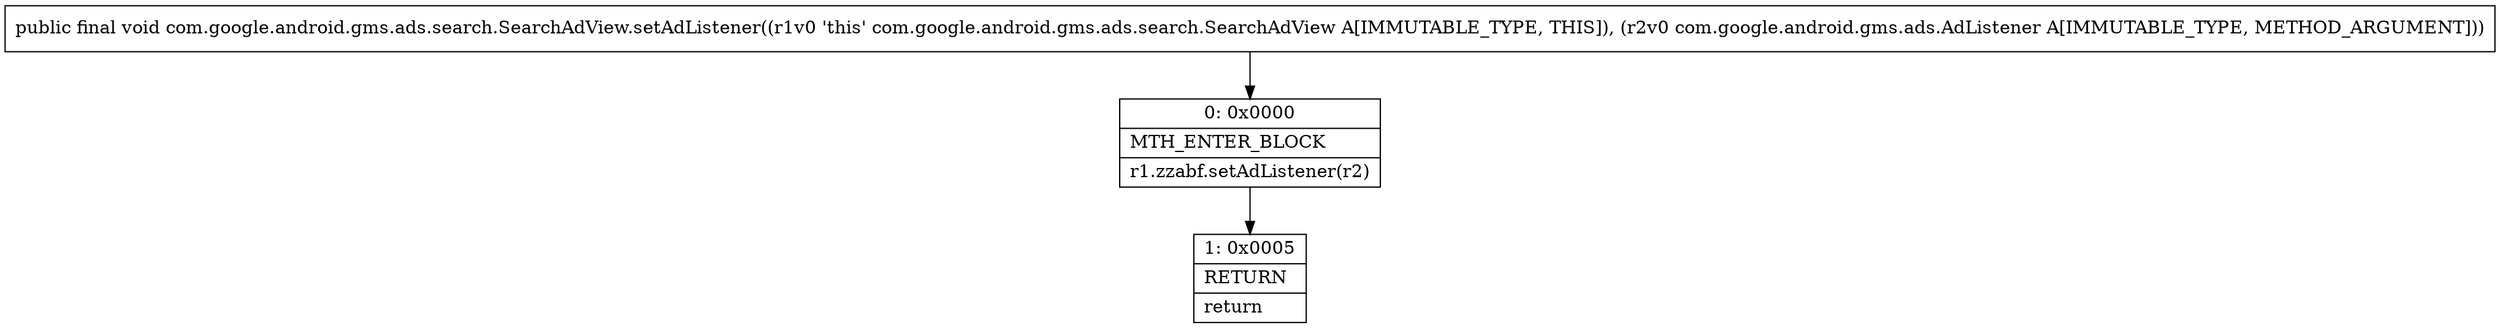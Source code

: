 digraph "CFG forcom.google.android.gms.ads.search.SearchAdView.setAdListener(Lcom\/google\/android\/gms\/ads\/AdListener;)V" {
Node_0 [shape=record,label="{0\:\ 0x0000|MTH_ENTER_BLOCK\l|r1.zzabf.setAdListener(r2)\l}"];
Node_1 [shape=record,label="{1\:\ 0x0005|RETURN\l|return\l}"];
MethodNode[shape=record,label="{public final void com.google.android.gms.ads.search.SearchAdView.setAdListener((r1v0 'this' com.google.android.gms.ads.search.SearchAdView A[IMMUTABLE_TYPE, THIS]), (r2v0 com.google.android.gms.ads.AdListener A[IMMUTABLE_TYPE, METHOD_ARGUMENT])) }"];
MethodNode -> Node_0;
Node_0 -> Node_1;
}

